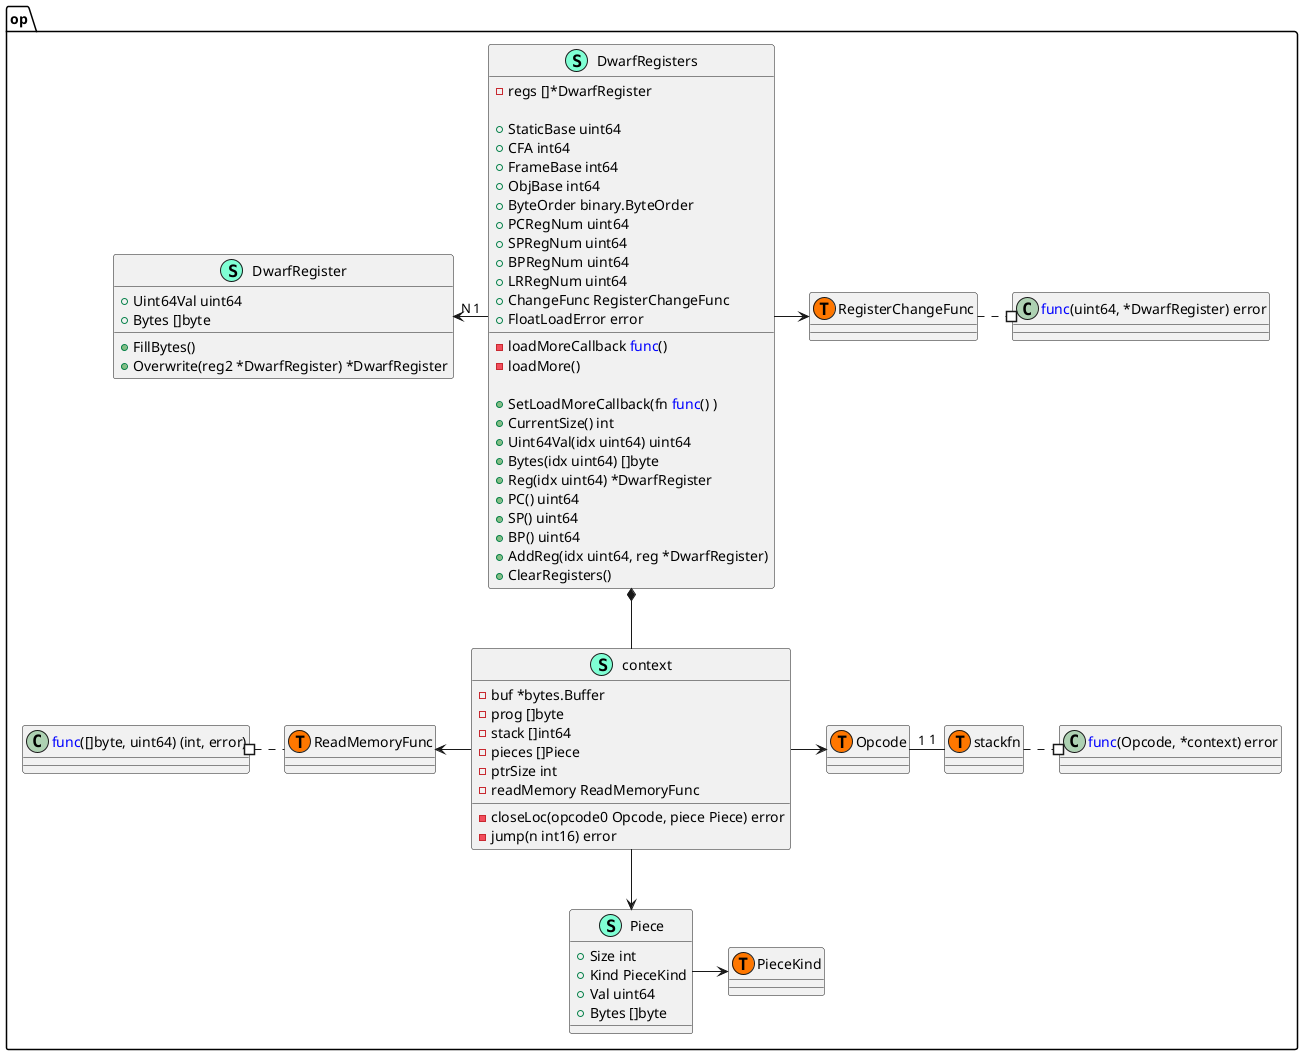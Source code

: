 @startuml
namespace op {
    class DwarfRegister << (S,Aquamarine) >> {
        + Uint64Val uint64
        + Bytes []byte

        + FillBytes() 
        + Overwrite(reg2 *DwarfRegister) *DwarfRegister

    }
    class DwarfRegisters << (S,Aquamarine) >> {
        - regs []*DwarfRegister
        - loadMoreCallback <font color=blue>func</font>() 

        + StaticBase uint64
        + CFA int64
        + FrameBase int64
        + ObjBase int64
        + ByteOrder binary.ByteOrder
        + PCRegNum uint64
        + SPRegNum uint64
        + BPRegNum uint64
        + LRRegNum uint64
        + ChangeFunc RegisterChangeFunc
        + FloatLoadError error

        - loadMore() 

        + SetLoadMoreCallback(fn <font color=blue>func</font>() ) 
        + CurrentSize() int
        + Uint64Val(idx uint64) uint64
        + Bytes(idx uint64) []byte
        + Reg(idx uint64) *DwarfRegister
        + PC() uint64
        + SP() uint64
        + BP() uint64
        + AddReg(idx uint64, reg *DwarfRegister) 
        + ClearRegisters() 
    }
    DwarfRegisters "1" -left-> "N" DwarfRegister
    DwarfRegisters -right-> RegisterChangeFunc
    class Piece << (S,Aquamarine) >> {
        + Size int
        + Kind PieceKind
        + Val uint64
        + Bytes []byte
    }
    Piece -> PieceKind
    class context << (S,Aquamarine) >> {
        - buf *bytes.Buffer
        - prog []byte
        - stack []int64
        - pieces []Piece
        - ptrSize int
        - readMemory ReadMemoryFunc

        - closeLoc(opcode0 Opcode, piece Piece) error
        - jump(n int16) error
    }
    context -down-> Piece
	context -> Opcode
	context -left-> ReadMemoryFunc
    class op.Opcode << (T, #FF7700) >>  {
    }
    class op.PieceKind << (T, #FF7700) >>  {
    }
    class op.ReadMemoryFunc << (T, #FF7700) >>  {
    }
    class op.RegisterChangeFunc << (T, #FF7700) >>  {
    }
    class op.stackfn << (T, #FF7700) >>  {
    }
    "op.stackfn" "1" -left- "1" Opcode
}
"op.DwarfRegisters" *-- "op.context"


"op.<font color=blue>func</font>(Opcode, *context) error" #.left. "op.stackfn"
"op.<font color=blue>func</font>([]byte, uint64) (int, error)" #.right. "op.ReadMemoryFunc"
"op.<font color=blue>func</font>(uint64, *DwarfRegister) error" #.left. "op.RegisterChangeFunc"
@enduml
